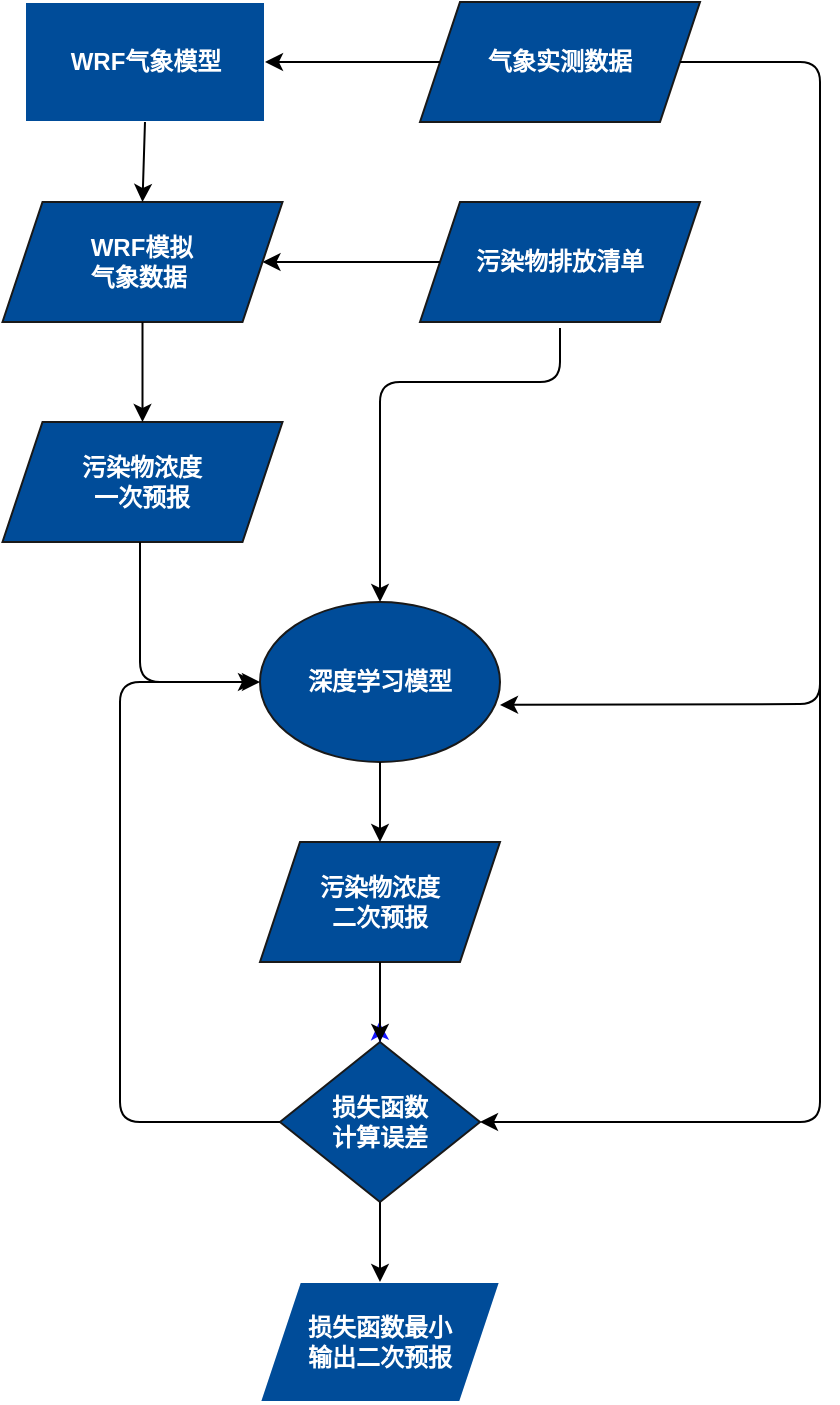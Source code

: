 <mxfile version="15.2.9" type="github">
  <diagram id="C5RBs43oDa-KdzZeNtuy" name="Page-1">
    <mxGraphModel dx="1221" dy="644" grid="1" gridSize="10" guides="1" tooltips="1" connect="1" arrows="1" fold="1" page="1" pageScale="1" pageWidth="827" pageHeight="1169" background="none" math="0" shadow="0">
      <root>
        <mxCell id="WIyWlLk6GJQsqaUBKTNV-0" />
        <mxCell id="WIyWlLk6GJQsqaUBKTNV-1" parent="WIyWlLk6GJQsqaUBKTNV-0" />
        <mxCell id="1mZocZnHVYA2nbT7Jngt-14" style="edgeStyle=orthogonalEdgeStyle;rounded=0;orthogonalLoop=1;jettySize=auto;html=1;exitX=0.5;exitY=0;exitDx=0;exitDy=0;entryX=0.5;entryY=0;entryDx=0;entryDy=0;" edge="1" parent="WIyWlLk6GJQsqaUBKTNV-1">
          <mxGeometry relative="1" as="geometry">
            <mxPoint x="220" y="250" as="targetPoint" />
            <mxPoint x="220" y="250" as="sourcePoint" />
          </mxGeometry>
        </mxCell>
        <mxCell id="1mZocZnHVYA2nbT7Jngt-15" value="&lt;font color=&quot;#ffffff&quot;&gt;&lt;b&gt;WRF气象模型&lt;/b&gt;&lt;/font&gt;" style="rounded=0;whiteSpace=wrap;html=1;strokeColor=#FFFFFF;fillColor=#004C99;" vertex="1" parent="WIyWlLk6GJQsqaUBKTNV-1">
          <mxGeometry x="172.5" y="90" width="120" height="60" as="geometry" />
        </mxCell>
        <mxCell id="1mZocZnHVYA2nbT7Jngt-17" value="&lt;font color=&quot;#ffffff&quot;&gt;&lt;b&gt;气象实测数据&lt;/b&gt;&lt;/font&gt;" style="shape=parallelogram;perimeter=parallelogramPerimeter;whiteSpace=wrap;html=1;fixedSize=1;strokeColor=#191919;fillColor=#004C99;size=20;" vertex="1" parent="WIyWlLk6GJQsqaUBKTNV-1">
          <mxGeometry x="370" y="90" width="140" height="60" as="geometry" />
        </mxCell>
        <mxCell id="1mZocZnHVYA2nbT7Jngt-18" value="" style="endArrow=classic;html=1;exitX=0;exitY=0.5;exitDx=0;exitDy=0;entryX=1;entryY=0.5;entryDx=0;entryDy=0;" edge="1" parent="WIyWlLk6GJQsqaUBKTNV-1" source="1mZocZnHVYA2nbT7Jngt-17" target="1mZocZnHVYA2nbT7Jngt-15">
          <mxGeometry width="50" height="50" relative="1" as="geometry">
            <mxPoint x="390" y="250" as="sourcePoint" />
            <mxPoint x="300" y="120" as="targetPoint" />
          </mxGeometry>
        </mxCell>
        <mxCell id="1mZocZnHVYA2nbT7Jngt-25" value="&lt;font face=&quot;helvetica&quot; color=&quot;#ffffff&quot;&gt;&lt;b&gt;污染物排放清单&lt;/b&gt;&lt;/font&gt;" style="shape=parallelogram;perimeter=parallelogramPerimeter;whiteSpace=wrap;html=1;fixedSize=1;strokeColor=#191919;fillColor=#004C99;size=20;" vertex="1" parent="WIyWlLk6GJQsqaUBKTNV-1">
          <mxGeometry x="370" y="190" width="140" height="60" as="geometry" />
        </mxCell>
        <mxCell id="1mZocZnHVYA2nbT7Jngt-26" value="&lt;font color=&quot;#ffffff&quot;&gt;&lt;b&gt;&lt;span style=&quot;font-family: &amp;#34;helvetica&amp;#34;&quot;&gt;WRF模拟&lt;/span&gt;&lt;br style=&quot;font-family: &amp;#34;helvetica&amp;#34;&quot;&gt;&lt;span style=&quot;font-family: &amp;#34;helvetica&amp;#34;&quot;&gt;气象数据&amp;nbsp;&lt;/span&gt;&lt;/b&gt;&lt;/font&gt;" style="shape=parallelogram;perimeter=parallelogramPerimeter;whiteSpace=wrap;html=1;fixedSize=1;strokeColor=#191919;fillColor=#004C99;size=20;" vertex="1" parent="WIyWlLk6GJQsqaUBKTNV-1">
          <mxGeometry x="161.25" y="190" width="140" height="60" as="geometry" />
        </mxCell>
        <mxCell id="1mZocZnHVYA2nbT7Jngt-27" value="&lt;font color=&quot;#ffffff&quot;&gt;&lt;b&gt;污染物浓度&lt;br&gt;一次预报&lt;/b&gt;&lt;/font&gt;" style="shape=parallelogram;perimeter=parallelogramPerimeter;whiteSpace=wrap;html=1;fixedSize=1;strokeColor=#191919;fillColor=#004C99;size=20;" vertex="1" parent="WIyWlLk6GJQsqaUBKTNV-1">
          <mxGeometry x="161.25" y="300" width="140" height="60" as="geometry" />
        </mxCell>
        <mxCell id="1mZocZnHVYA2nbT7Jngt-28" value="" style="endArrow=classic;html=1;exitX=0.5;exitY=1;exitDx=0;exitDy=0;entryX=0.5;entryY=0;entryDx=0;entryDy=0;" edge="1" parent="WIyWlLk6GJQsqaUBKTNV-1" source="1mZocZnHVYA2nbT7Jngt-15" target="1mZocZnHVYA2nbT7Jngt-26">
          <mxGeometry width="50" height="50" relative="1" as="geometry">
            <mxPoint x="111.25" y="140" as="sourcePoint" />
            <mxPoint x="161.25" y="90" as="targetPoint" />
          </mxGeometry>
        </mxCell>
        <mxCell id="1mZocZnHVYA2nbT7Jngt-29" value="" style="endArrow=classic;html=1;exitX=0;exitY=0.5;exitDx=0;exitDy=0;entryX=1;entryY=0.5;entryDx=0;entryDy=0;" edge="1" parent="WIyWlLk6GJQsqaUBKTNV-1" source="1mZocZnHVYA2nbT7Jngt-25" target="1mZocZnHVYA2nbT7Jngt-26">
          <mxGeometry width="50" height="50" relative="1" as="geometry">
            <mxPoint x="390" y="300" as="sourcePoint" />
            <mxPoint x="440" y="250" as="targetPoint" />
          </mxGeometry>
        </mxCell>
        <mxCell id="1mZocZnHVYA2nbT7Jngt-30" value="" style="endArrow=classic;html=1;exitX=0.5;exitY=1;exitDx=0;exitDy=0;entryX=0.5;entryY=0;entryDx=0;entryDy=0;" edge="1" parent="WIyWlLk6GJQsqaUBKTNV-1" source="1mZocZnHVYA2nbT7Jngt-26" target="1mZocZnHVYA2nbT7Jngt-27">
          <mxGeometry width="50" height="50" relative="1" as="geometry">
            <mxPoint x="390" y="300" as="sourcePoint" />
            <mxPoint x="440" y="250" as="targetPoint" />
          </mxGeometry>
        </mxCell>
        <mxCell id="1mZocZnHVYA2nbT7Jngt-35" value="&lt;b&gt;&lt;font color=&quot;#ffffff&quot;&gt;深度学习模型&lt;/font&gt;&lt;/b&gt;" style="ellipse;whiteSpace=wrap;html=1;strokeColor=#191919;fillColor=#004C99;" vertex="1" parent="WIyWlLk6GJQsqaUBKTNV-1">
          <mxGeometry x="290" y="390" width="120" height="80" as="geometry" />
        </mxCell>
        <mxCell id="1mZocZnHVYA2nbT7Jngt-36" value="" style="endArrow=classic;html=1;exitX=1;exitY=0.5;exitDx=0;exitDy=0;entryX=1;entryY=0.643;entryDx=0;entryDy=0;entryPerimeter=0;" edge="1" parent="WIyWlLk6GJQsqaUBKTNV-1" source="1mZocZnHVYA2nbT7Jngt-17" target="1mZocZnHVYA2nbT7Jngt-35">
          <mxGeometry width="50" height="50" relative="1" as="geometry">
            <mxPoint x="390" y="400" as="sourcePoint" />
            <mxPoint x="290" y="450" as="targetPoint" />
            <Array as="points">
              <mxPoint x="570" y="120" />
              <mxPoint x="570" y="441" />
            </Array>
          </mxGeometry>
        </mxCell>
        <mxCell id="1mZocZnHVYA2nbT7Jngt-37" value="" style="endArrow=classic;html=1;entryX=0.5;entryY=0;entryDx=0;entryDy=0;" edge="1" parent="WIyWlLk6GJQsqaUBKTNV-1" target="1mZocZnHVYA2nbT7Jngt-35">
          <mxGeometry width="50" height="50" relative="1" as="geometry">
            <mxPoint x="440" y="253" as="sourcePoint" />
            <mxPoint x="440" y="350" as="targetPoint" />
            <Array as="points">
              <mxPoint x="440" y="280" />
              <mxPoint x="350" y="280" />
            </Array>
          </mxGeometry>
        </mxCell>
        <mxCell id="1mZocZnHVYA2nbT7Jngt-38" value="" style="endArrow=classic;html=1;" edge="1" parent="WIyWlLk6GJQsqaUBKTNV-1">
          <mxGeometry width="50" height="50" relative="1" as="geometry">
            <mxPoint x="230" y="360" as="sourcePoint" />
            <mxPoint x="288" y="430" as="targetPoint" />
            <Array as="points">
              <mxPoint x="230" y="430" />
            </Array>
          </mxGeometry>
        </mxCell>
        <mxCell id="1mZocZnHVYA2nbT7Jngt-39" value="&lt;b&gt;&lt;font color=&quot;#ffffff&quot;&gt;污染物浓度&lt;br&gt;二次预报&lt;/font&gt;&lt;/b&gt;" style="shape=parallelogram;perimeter=parallelogramPerimeter;whiteSpace=wrap;html=1;fixedSize=1;strokeColor=#191919;fillColor=#004C99;" vertex="1" parent="WIyWlLk6GJQsqaUBKTNV-1">
          <mxGeometry x="290" y="510" width="120" height="60" as="geometry" />
        </mxCell>
        <mxCell id="1mZocZnHVYA2nbT7Jngt-40" value="" style="endArrow=classic;html=1;exitX=0.5;exitY=1;exitDx=0;exitDy=0;entryX=0.5;entryY=0;entryDx=0;entryDy=0;" edge="1" parent="WIyWlLk6GJQsqaUBKTNV-1" source="1mZocZnHVYA2nbT7Jngt-35" target="1mZocZnHVYA2nbT7Jngt-39">
          <mxGeometry width="50" height="50" relative="1" as="geometry">
            <mxPoint x="390" y="320" as="sourcePoint" />
            <mxPoint x="440" y="270" as="targetPoint" />
          </mxGeometry>
        </mxCell>
        <mxCell id="1mZocZnHVYA2nbT7Jngt-48" style="edgeStyle=orthogonalEdgeStyle;rounded=0;orthogonalLoop=1;jettySize=auto;html=1;exitX=0.5;exitY=0;exitDx=0;exitDy=0;strokeColor=#1717FF;" edge="1" parent="WIyWlLk6GJQsqaUBKTNV-1" source="1mZocZnHVYA2nbT7Jngt-45">
          <mxGeometry relative="1" as="geometry">
            <mxPoint x="349.588" y="600.0" as="targetPoint" />
          </mxGeometry>
        </mxCell>
        <mxCell id="1mZocZnHVYA2nbT7Jngt-45" value="&lt;font color=&quot;#ffffff&quot;&gt;&lt;b&gt;损失函数&lt;br&gt;计算误差&lt;/b&gt;&lt;/font&gt;" style="rhombus;whiteSpace=wrap;html=1;strokeColor=#191919;fillColor=#004C99;" vertex="1" parent="WIyWlLk6GJQsqaUBKTNV-1">
          <mxGeometry x="300" y="610" width="100" height="80" as="geometry" />
        </mxCell>
        <mxCell id="1mZocZnHVYA2nbT7Jngt-46" value="" style="endArrow=classic;html=1;strokeColor=#000000;exitX=0.5;exitY=1;exitDx=0;exitDy=0;entryX=0.5;entryY=0;entryDx=0;entryDy=0;" edge="1" parent="WIyWlLk6GJQsqaUBKTNV-1" source="1mZocZnHVYA2nbT7Jngt-39" target="1mZocZnHVYA2nbT7Jngt-45">
          <mxGeometry width="50" height="50" relative="1" as="geometry">
            <mxPoint x="370" y="580" as="sourcePoint" />
            <mxPoint x="420" y="530" as="targetPoint" />
          </mxGeometry>
        </mxCell>
        <mxCell id="1mZocZnHVYA2nbT7Jngt-49" value="" style="endArrow=classic;html=1;strokeColor=#000000;entryX=0;entryY=0.5;entryDx=0;entryDy=0;" edge="1" parent="WIyWlLk6GJQsqaUBKTNV-1" target="1mZocZnHVYA2nbT7Jngt-35">
          <mxGeometry width="50" height="50" relative="1" as="geometry">
            <mxPoint x="300" y="650" as="sourcePoint" />
            <mxPoint x="290" y="440" as="targetPoint" />
            <Array as="points">
              <mxPoint x="220" y="650" />
              <mxPoint x="220" y="430" />
            </Array>
          </mxGeometry>
        </mxCell>
        <mxCell id="1mZocZnHVYA2nbT7Jngt-50" value="" style="endArrow=classic;html=1;strokeColor=#000000;entryX=1;entryY=0.5;entryDx=0;entryDy=0;" edge="1" parent="WIyWlLk6GJQsqaUBKTNV-1" target="1mZocZnHVYA2nbT7Jngt-45">
          <mxGeometry width="50" height="50" relative="1" as="geometry">
            <mxPoint x="570" y="410" as="sourcePoint" />
            <mxPoint x="520" y="570" as="targetPoint" />
            <Array as="points">
              <mxPoint x="570" y="650" />
            </Array>
          </mxGeometry>
        </mxCell>
        <mxCell id="1mZocZnHVYA2nbT7Jngt-51" value="&lt;font color=&quot;#ffffff&quot;&gt;&lt;b&gt;损失函数最小&lt;br&gt;输出二次预报&lt;/b&gt;&lt;/font&gt;" style="shape=parallelogram;perimeter=parallelogramPerimeter;whiteSpace=wrap;html=1;fixedSize=1;strokeColor=#FFFFFF;fillColor=#004C99;" vertex="1" parent="WIyWlLk6GJQsqaUBKTNV-1">
          <mxGeometry x="290" y="730" width="120" height="60" as="geometry" />
        </mxCell>
        <mxCell id="1mZocZnHVYA2nbT7Jngt-52" value="" style="endArrow=classic;html=1;strokeColor=#000000;" edge="1" parent="WIyWlLk6GJQsqaUBKTNV-1">
          <mxGeometry width="50" height="50" relative="1" as="geometry">
            <mxPoint x="350" y="690" as="sourcePoint" />
            <mxPoint x="350" y="730" as="targetPoint" />
          </mxGeometry>
        </mxCell>
      </root>
    </mxGraphModel>
  </diagram>
</mxfile>
